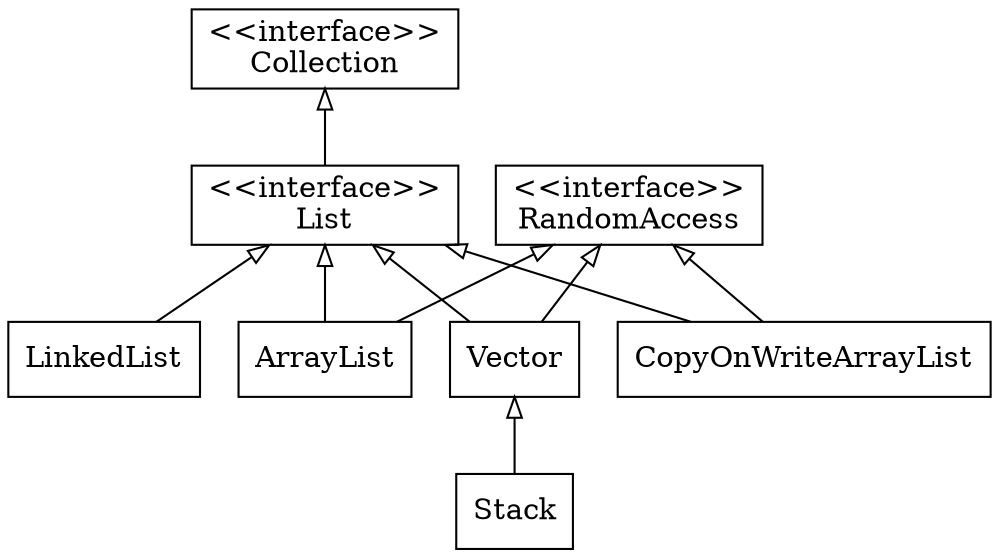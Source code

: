 digraph G {

        rankdir=BT

        node [
                shape = "record"
        ]

        edge [
                arrowhead = "empty"
        ]


	Collection [label="\<\<interface\>\>\nCollection"]
	List [label="\<\<interface\>\>\nList"]
	RandomAccess [label="\<\<interface\>\>\nRandomAccess"]

	{
		//rank = same;
		ArrayList; LinkedList; Stack; Vector; CopyOnWriteArrayList; 
	}

	List -> Collection
	CopyOnWriteArrayList -> List

	ArrayList -> List
	Vector -> List

	ArrayList -> RandomAccess
	CopyOnWriteArrayList -> RandomAccess
	Vector -> RandomAccess

	Stack -> Vector

	LinkedList -> List

}
